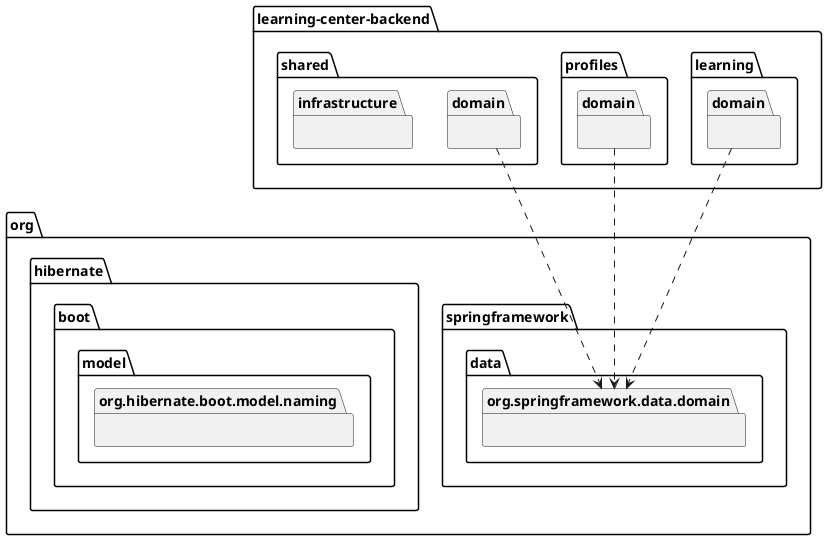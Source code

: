 @startuml
package learning-center-backend as learning_center_backend  {
    package learning {
        package domain {}
    }
    package profiles {
        package domain {}
    }
    package shared {
        package domain {}
        package infrastructure {}
    }
}
package org.springframework.data.domain {}
package org.hibernate.boot.model.naming {}

learning_center_backend.learning.domain ..> org.springframework.data.domain
learning_center_backend.profiles.domain ..> org.springframework.data.domain
learning_center_backend.shared.domain ..> org.springframework.data.domain
@enduml